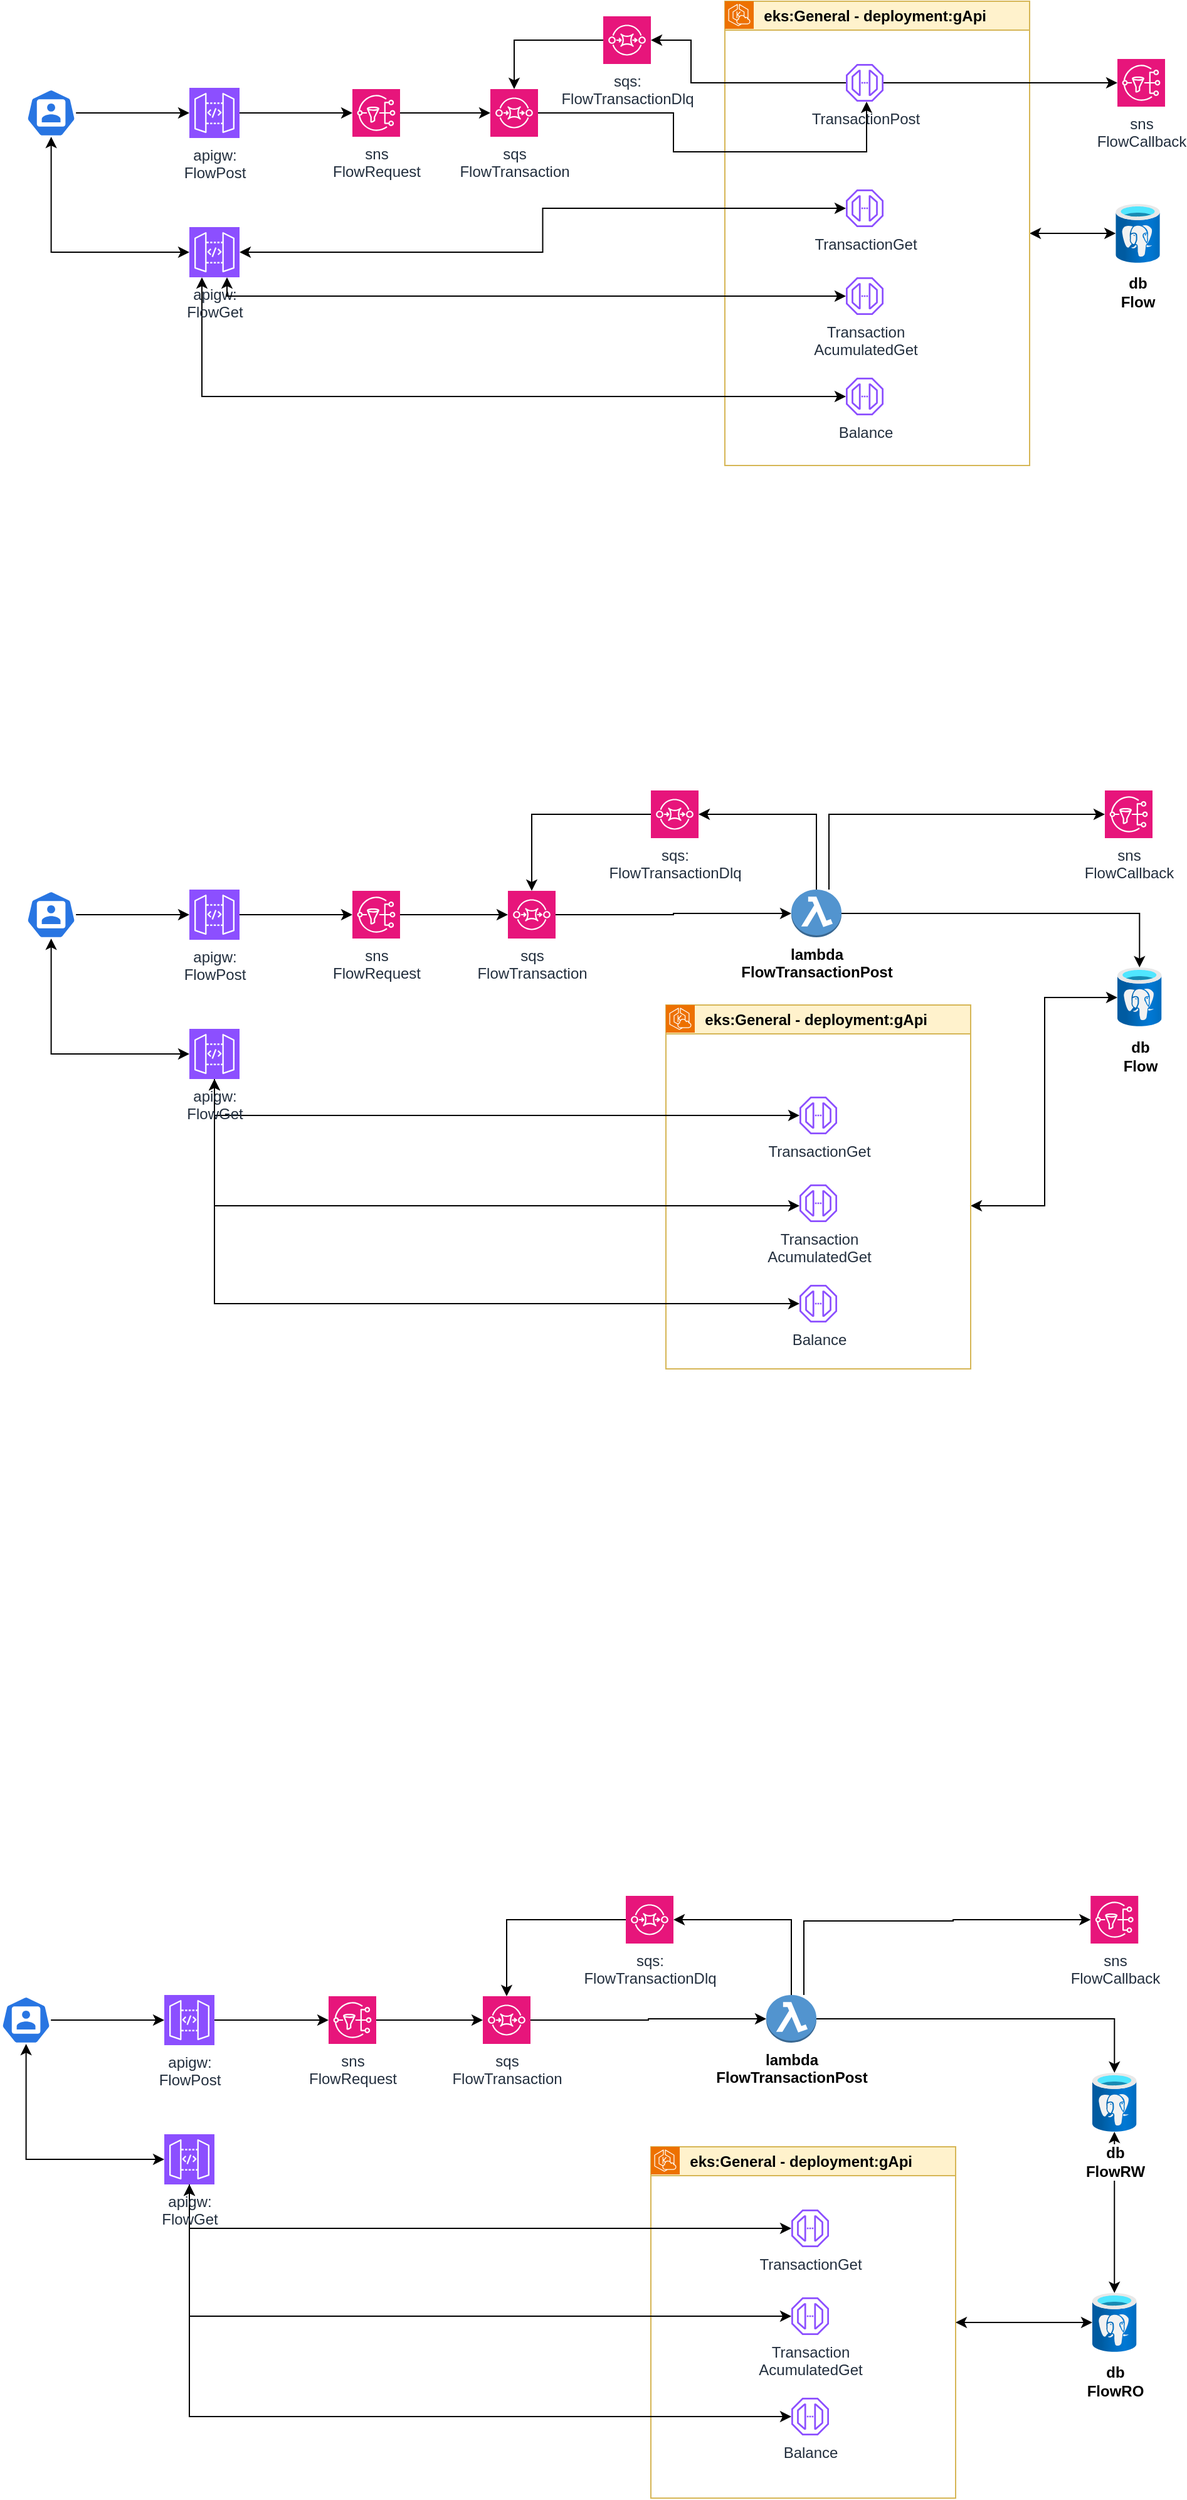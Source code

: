 <mxfile version="26.0.16">
  <diagram name="Página-1" id="TFe1XBaBka_Admq06yIr">
    <mxGraphModel dx="1104" dy="508" grid="1" gridSize="10" guides="1" tooltips="1" connect="1" arrows="1" fold="1" page="1" pageScale="1" pageWidth="827" pageHeight="1169" math="0" shadow="0">
      <root>
        <mxCell id="0" />
        <mxCell id="1" parent="0" />
        <mxCell id="tn5ad1HzY3mQpz4RwJXk-27" style="edgeStyle=orthogonalEdgeStyle;rounded=0;orthogonalLoop=1;jettySize=auto;html=1;fontFamily=Helvetica;fontSize=12;fontColor=default;fontStyle=1;" parent="1" source="tn5ad1HzY3mQpz4RwJXk-2" target="tn5ad1HzY3mQpz4RwJXk-21" edge="1">
          <mxGeometry relative="1" as="geometry" />
        </mxCell>
        <mxCell id="tn5ad1HzY3mQpz4RwJXk-2" value="apigw:&lt;br&gt;&lt;span style=&quot;background-color: transparent; color: light-dark(rgb(35, 47, 62), rgb(189, 199, 212));&quot;&gt;FlowPost&lt;/span&gt;" style="sketch=0;points=[[0,0,0],[0.25,0,0],[0.5,0,0],[0.75,0,0],[1,0,0],[0,1,0],[0.25,1,0],[0.5,1,0],[0.75,1,0],[1,1,0],[0,0.25,0],[0,0.5,0],[0,0.75,0],[1,0.25,0],[1,0.5,0],[1,0.75,0]];outlineConnect=0;fontColor=#232F3E;fillColor=#8C4FFF;strokeColor=#ffffff;dashed=0;verticalLabelPosition=bottom;verticalAlign=top;align=center;html=1;fontSize=12;fontStyle=0;aspect=fixed;shape=mxgraph.aws4.resourceIcon;resIcon=mxgraph.aws4.api_gateway;" parent="1" vertex="1">
          <mxGeometry x="160" y="169" width="40" height="40" as="geometry" />
        </mxCell>
        <mxCell id="tn5ad1HzY3mQpz4RwJXk-26" style="edgeStyle=orthogonalEdgeStyle;rounded=0;orthogonalLoop=1;jettySize=auto;html=1;fontFamily=Helvetica;fontSize=12;fontColor=default;fontStyle=1;" parent="1" source="tn5ad1HzY3mQpz4RwJXk-3" target="tn5ad1HzY3mQpz4RwJXk-2" edge="1">
          <mxGeometry relative="1" as="geometry" />
        </mxCell>
        <mxCell id="tn5ad1HzY3mQpz4RwJXk-3" value="" style="aspect=fixed;sketch=0;html=1;dashed=0;whitespace=wrap;verticalLabelPosition=bottom;verticalAlign=top;fillColor=#2875E2;strokeColor=#ffffff;points=[[0.005,0.63,0],[0.1,0.2,0],[0.9,0.2,0],[0.5,0,0],[0.995,0.63,0],[0.72,0.99,0],[0.5,1,0],[0.28,0.99,0]];shape=mxgraph.kubernetes.icon2;prIcon=user" parent="1" vertex="1">
          <mxGeometry x="30" y="170" width="39.58" height="38" as="geometry" />
        </mxCell>
        <mxCell id="tn5ad1HzY3mQpz4RwJXk-46" style="edgeStyle=orthogonalEdgeStyle;rounded=0;orthogonalLoop=1;jettySize=auto;html=1;fontFamily=Helvetica;fontSize=12;fontColor=default;fontStyle=1;startArrow=classic;startFill=1;" parent="1" source="tn5ad1HzY3mQpz4RwJXk-14" target="tn5ad1HzY3mQpz4RwJXk-45" edge="1">
          <mxGeometry relative="1" as="geometry" />
        </mxCell>
        <mxCell id="tn5ad1HzY3mQpz4RwJXk-14" value="eks:General - deployment:gApi&amp;nbsp;" style="swimlane;whiteSpace=wrap;html=1;startSize=23;swimlaneLine=1;expand=1;editable=1;movable=1;resizable=1;rotatable=1;deletable=1;locked=0;connectable=1;allowArrows=1;collapsible=0;fillColor=#fff2cc;strokeColor=#d6b656;" parent="1" vertex="1">
          <mxGeometry x="587" y="100" width="243" height="370" as="geometry" />
        </mxCell>
        <mxCell id="tn5ad1HzY3mQpz4RwJXk-5" value="" style="sketch=0;points=[[0,0,0],[0.25,0,0],[0.5,0,0],[0.75,0,0],[1,0,0],[0,1,0],[0.25,1,0],[0.5,1,0],[0.75,1,0],[1,1,0],[0,0.25,0],[0,0.5,0],[0,0.75,0],[1,0.25,0],[1,0.5,0],[1,0.75,0]];outlineConnect=0;fontColor=#232F3E;fillColor=#ED7100;strokeColor=#ffffff;dashed=0;verticalLabelPosition=bottom;verticalAlign=top;align=center;html=1;fontSize=12;fontStyle=0;aspect=fixed;shape=mxgraph.aws4.resourceIcon;resIcon=mxgraph.aws4.eks_cloud;" parent="tn5ad1HzY3mQpz4RwJXk-14" vertex="1">
          <mxGeometry width="23" height="22" as="geometry" />
        </mxCell>
        <mxCell id="tn5ad1HzY3mQpz4RwJXk-16" value="TransactionPost" style="sketch=0;outlineConnect=0;fontColor=#232F3E;gradientColor=none;fillColor=#8C4FFF;strokeColor=none;dashed=0;verticalLabelPosition=bottom;verticalAlign=top;align=center;html=1;fontSize=12;fontStyle=0;aspect=fixed;pointerEvents=1;shape=mxgraph.aws4.endpoint;fontFamily=Helvetica;" parent="tn5ad1HzY3mQpz4RwJXk-14" vertex="1">
          <mxGeometry x="96.5" y="50" width="30" height="30" as="geometry" />
        </mxCell>
        <mxCell id="tn5ad1HzY3mQpz4RwJXk-18" value="Balance" style="sketch=0;outlineConnect=0;fontColor=#232F3E;gradientColor=none;fillColor=#8C4FFF;strokeColor=none;dashed=0;verticalLabelPosition=bottom;verticalAlign=top;align=center;html=1;fontSize=12;fontStyle=0;aspect=fixed;pointerEvents=1;shape=mxgraph.aws4.endpoint;fontFamily=Helvetica;" parent="tn5ad1HzY3mQpz4RwJXk-14" vertex="1">
          <mxGeometry x="96.5" y="300" width="30" height="30" as="geometry" />
        </mxCell>
        <mxCell id="tn5ad1HzY3mQpz4RwJXk-39" value="TransactionGet" style="sketch=0;outlineConnect=0;fontColor=#232F3E;gradientColor=none;fillColor=#8C4FFF;strokeColor=none;dashed=0;verticalLabelPosition=bottom;verticalAlign=top;align=center;html=1;fontSize=12;fontStyle=0;aspect=fixed;pointerEvents=1;shape=mxgraph.aws4.endpoint;fontFamily=Helvetica;" parent="tn5ad1HzY3mQpz4RwJXk-14" vertex="1">
          <mxGeometry x="96.5" y="150" width="30" height="30" as="geometry" />
        </mxCell>
        <mxCell id="JQjuP2HkVZw_Cns2tLrs-1" value="Transaction&lt;br&gt;AcumulatedGet" style="sketch=0;outlineConnect=0;fontColor=#232F3E;gradientColor=none;fillColor=#8C4FFF;strokeColor=none;dashed=0;verticalLabelPosition=bottom;verticalAlign=top;align=center;html=1;fontSize=12;fontStyle=0;aspect=fixed;pointerEvents=1;shape=mxgraph.aws4.endpoint;fontFamily=Helvetica;" parent="tn5ad1HzY3mQpz4RwJXk-14" vertex="1">
          <mxGeometry x="96.5" y="220" width="30" height="30" as="geometry" />
        </mxCell>
        <mxCell id="tn5ad1HzY3mQpz4RwJXk-28" style="edgeStyle=orthogonalEdgeStyle;rounded=0;orthogonalLoop=1;jettySize=auto;html=1;fontFamily=Helvetica;fontSize=12;fontColor=default;fontStyle=1;" parent="1" source="tn5ad1HzY3mQpz4RwJXk-21" target="tn5ad1HzY3mQpz4RwJXk-23" edge="1">
          <mxGeometry relative="1" as="geometry" />
        </mxCell>
        <mxCell id="tn5ad1HzY3mQpz4RwJXk-21" value="sns&lt;div&gt;FlowRequest&lt;/div&gt;" style="sketch=0;points=[[0,0,0],[0.25,0,0],[0.5,0,0],[0.75,0,0],[1,0,0],[0,1,0],[0.25,1,0],[0.5,1,0],[0.75,1,0],[1,1,0],[0,0.25,0],[0,0.5,0],[0,0.75,0],[1,0.25,0],[1,0.5,0],[1,0.75,0]];outlineConnect=0;fontColor=#232F3E;fillColor=#E7157B;strokeColor=#ffffff;dashed=0;verticalLabelPosition=bottom;verticalAlign=top;align=center;html=1;fontSize=12;fontStyle=0;aspect=fixed;shape=mxgraph.aws4.resourceIcon;resIcon=mxgraph.aws4.sns;fontFamily=Helvetica;" parent="1" vertex="1">
          <mxGeometry x="290" y="170" width="38" height="38" as="geometry" />
        </mxCell>
        <mxCell id="tn5ad1HzY3mQpz4RwJXk-29" style="edgeStyle=orthogonalEdgeStyle;rounded=0;orthogonalLoop=1;jettySize=auto;html=1;fontFamily=Helvetica;fontSize=12;fontColor=default;fontStyle=1;" parent="1" source="tn5ad1HzY3mQpz4RwJXk-23" target="tn5ad1HzY3mQpz4RwJXk-16" edge="1">
          <mxGeometry relative="1" as="geometry">
            <mxPoint x="580" y="189" as="targetPoint" />
            <Array as="points">
              <mxPoint x="546" y="189" />
              <mxPoint x="546" y="220" />
              <mxPoint x="700" y="220" />
            </Array>
          </mxGeometry>
        </mxCell>
        <mxCell id="tn5ad1HzY3mQpz4RwJXk-23" value="sqs&lt;div&gt;FlowTransaction&lt;/div&gt;" style="sketch=0;points=[[0,0,0],[0.25,0,0],[0.5,0,0],[0.75,0,0],[1,0,0],[0,1,0],[0.25,1,0],[0.5,1,0],[0.75,1,0],[1,1,0],[0,0.25,0],[0,0.5,0],[0,0.75,0],[1,0.25,0],[1,0.5,0],[1,0.75,0]];outlineConnect=0;fontColor=#232F3E;fillColor=#E7157B;strokeColor=#ffffff;dashed=0;verticalLabelPosition=bottom;verticalAlign=top;align=center;html=1;fontSize=12;fontStyle=0;aspect=fixed;shape=mxgraph.aws4.resourceIcon;resIcon=mxgraph.aws4.sqs;fontFamily=Helvetica;" parent="1" vertex="1">
          <mxGeometry x="400" y="170" width="38" height="38" as="geometry" />
        </mxCell>
        <mxCell id="tn5ad1HzY3mQpz4RwJXk-32" style="edgeStyle=orthogonalEdgeStyle;rounded=0;orthogonalLoop=1;jettySize=auto;html=1;fontFamily=Helvetica;fontSize=12;fontColor=default;fontStyle=1;" parent="1" source="tn5ad1HzY3mQpz4RwJXk-25" target="tn5ad1HzY3mQpz4RwJXk-23" edge="1">
          <mxGeometry relative="1" as="geometry" />
        </mxCell>
        <mxCell id="tn5ad1HzY3mQpz4RwJXk-25" value="sqs:&lt;div&gt;FlowTransactionDlq&lt;/div&gt;" style="sketch=0;points=[[0,0,0],[0.25,0,0],[0.5,0,0],[0.75,0,0],[1,0,0],[0,1,0],[0.25,1,0],[0.5,1,0],[0.75,1,0],[1,1,0],[0,0.25,0],[0,0.5,0],[0,0.75,0],[1,0.25,0],[1,0.5,0],[1,0.75,0]];outlineConnect=0;fontColor=#232F3E;fillColor=#E7157B;strokeColor=#ffffff;dashed=0;verticalLabelPosition=bottom;verticalAlign=top;align=center;html=1;fontSize=12;fontStyle=0;aspect=fixed;shape=mxgraph.aws4.resourceIcon;resIcon=mxgraph.aws4.sqs;fontFamily=Helvetica;" parent="1" vertex="1">
          <mxGeometry x="490" y="112" width="38" height="38" as="geometry" />
        </mxCell>
        <mxCell id="tn5ad1HzY3mQpz4RwJXk-35" style="edgeStyle=orthogonalEdgeStyle;rounded=0;orthogonalLoop=1;jettySize=auto;html=1;entryX=1;entryY=0.5;entryDx=0;entryDy=0;entryPerimeter=0;fontFamily=Helvetica;fontSize=12;fontColor=default;fontStyle=1;" parent="1" source="tn5ad1HzY3mQpz4RwJXk-16" target="tn5ad1HzY3mQpz4RwJXk-25" edge="1">
          <mxGeometry relative="1" as="geometry">
            <Array as="points">
              <mxPoint x="560" y="165" />
              <mxPoint x="560" y="131" />
            </Array>
          </mxGeometry>
        </mxCell>
        <mxCell id="tn5ad1HzY3mQpz4RwJXk-43" style="edgeStyle=orthogonalEdgeStyle;rounded=0;orthogonalLoop=1;jettySize=auto;html=1;fontFamily=Helvetica;fontSize=12;fontColor=default;fontStyle=1;startArrow=classic;startFill=1;" parent="1" source="tn5ad1HzY3mQpz4RwJXk-40" target="tn5ad1HzY3mQpz4RwJXk-39" edge="1">
          <mxGeometry relative="1" as="geometry" />
        </mxCell>
        <mxCell id="tn5ad1HzY3mQpz4RwJXk-44" style="edgeStyle=orthogonalEdgeStyle;rounded=0;orthogonalLoop=1;jettySize=auto;html=1;fontFamily=Helvetica;fontSize=12;fontColor=default;fontStyle=1;startArrow=classic;startFill=1;endArrow=classic;endFill=1;" parent="1" source="tn5ad1HzY3mQpz4RwJXk-40" target="tn5ad1HzY3mQpz4RwJXk-18" edge="1">
          <mxGeometry relative="1" as="geometry">
            <Array as="points">
              <mxPoint x="170" y="415" />
            </Array>
          </mxGeometry>
        </mxCell>
        <mxCell id="tn5ad1HzY3mQpz4RwJXk-40" value="apigw:&lt;br&gt;&lt;span style=&quot;background-color: transparent; color: light-dark(rgb(35, 47, 62), rgb(189, 199, 212));&quot;&gt;FlowGet&lt;/span&gt;" style="sketch=0;points=[[0,0,0],[0.25,0,0],[0.5,0,0],[0.75,0,0],[1,0,0],[0,1,0],[0.25,1,0],[0.5,1,0],[0.75,1,0],[1,1,0],[0,0.25,0],[0,0.5,0],[0,0.75,0],[1,0.25,0],[1,0.5,0],[1,0.75,0]];outlineConnect=0;fontColor=#232F3E;fillColor=#8C4FFF;strokeColor=#ffffff;dashed=0;verticalLabelPosition=bottom;verticalAlign=top;align=center;html=1;fontSize=12;fontStyle=0;aspect=fixed;shape=mxgraph.aws4.resourceIcon;resIcon=mxgraph.aws4.api_gateway;" parent="1" vertex="1">
          <mxGeometry x="160" y="280" width="40" height="40" as="geometry" />
        </mxCell>
        <mxCell id="tn5ad1HzY3mQpz4RwJXk-42" style="edgeStyle=orthogonalEdgeStyle;rounded=0;orthogonalLoop=1;jettySize=auto;html=1;entryX=0;entryY=0.5;entryDx=0;entryDy=0;entryPerimeter=0;fontFamily=Helvetica;fontSize=12;fontColor=default;fontStyle=1;startArrow=classic;startFill=1;" parent="1" source="tn5ad1HzY3mQpz4RwJXk-3" target="tn5ad1HzY3mQpz4RwJXk-40" edge="1">
          <mxGeometry relative="1" as="geometry">
            <Array as="points">
              <mxPoint x="50" y="300" />
            </Array>
          </mxGeometry>
        </mxCell>
        <mxCell id="tn5ad1HzY3mQpz4RwJXk-45" value="db&lt;br&gt;&lt;div&gt;Flow&lt;/div&gt;" style="image;aspect=fixed;html=1;points=[];align=center;fontSize=12;image=img/lib/azure2/databases/Azure_Database_PostgreSQL_Server.svg;strokeColor=default;verticalAlign=middle;fontFamily=Helvetica;fontColor=default;fontStyle=1;fillColor=default;" parent="1" vertex="1">
          <mxGeometry x="898.63" y="261.5" width="35.25" height="47" as="geometry" />
        </mxCell>
        <mxCell id="tn5ad1HzY3mQpz4RwJXk-47" style="edgeStyle=orthogonalEdgeStyle;rounded=0;orthogonalLoop=1;jettySize=auto;html=1;fontFamily=Helvetica;fontSize=12;fontColor=default;fontStyle=1;" parent="1" source="tn5ad1HzY3mQpz4RwJXk-48" target="tn5ad1HzY3mQpz4RwJXk-58" edge="1">
          <mxGeometry relative="1" as="geometry" />
        </mxCell>
        <mxCell id="tn5ad1HzY3mQpz4RwJXk-48" value="apigw:&lt;br&gt;&lt;span style=&quot;background-color: transparent; color: light-dark(rgb(35, 47, 62), rgb(189, 199, 212));&quot;&gt;FlowPost&lt;/span&gt;" style="sketch=0;points=[[0,0,0],[0.25,0,0],[0.5,0,0],[0.75,0,0],[1,0,0],[0,1,0],[0.25,1,0],[0.5,1,0],[0.75,1,0],[1,1,0],[0,0.25,0],[0,0.5,0],[0,0.75,0],[1,0.25,0],[1,0.5,0],[1,0.75,0]];outlineConnect=0;fontColor=#232F3E;fillColor=#8C4FFF;strokeColor=#ffffff;dashed=0;verticalLabelPosition=bottom;verticalAlign=top;align=center;html=1;fontSize=12;fontStyle=0;aspect=fixed;shape=mxgraph.aws4.resourceIcon;resIcon=mxgraph.aws4.api_gateway;" parent="1" vertex="1">
          <mxGeometry x="160" y="808" width="40" height="40" as="geometry" />
        </mxCell>
        <mxCell id="tn5ad1HzY3mQpz4RwJXk-49" style="edgeStyle=orthogonalEdgeStyle;rounded=0;orthogonalLoop=1;jettySize=auto;html=1;fontFamily=Helvetica;fontSize=12;fontColor=default;fontStyle=1;" parent="1" source="tn5ad1HzY3mQpz4RwJXk-50" target="tn5ad1HzY3mQpz4RwJXk-48" edge="1">
          <mxGeometry relative="1" as="geometry" />
        </mxCell>
        <mxCell id="tn5ad1HzY3mQpz4RwJXk-50" value="" style="aspect=fixed;sketch=0;html=1;dashed=0;whitespace=wrap;verticalLabelPosition=bottom;verticalAlign=top;fillColor=#2875E2;strokeColor=#ffffff;points=[[0.005,0.63,0],[0.1,0.2,0],[0.9,0.2,0],[0.5,0,0],[0.995,0.63,0],[0.72,0.99,0],[0.5,1,0],[0.28,0.99,0]];shape=mxgraph.kubernetes.icon2;prIcon=user" parent="1" vertex="1">
          <mxGeometry x="30" y="809" width="39.58" height="38" as="geometry" />
        </mxCell>
        <mxCell id="tn5ad1HzY3mQpz4RwJXk-51" style="edgeStyle=orthogonalEdgeStyle;rounded=0;orthogonalLoop=1;jettySize=auto;html=1;fontFamily=Helvetica;fontSize=12;fontColor=default;fontStyle=1;startArrow=classic;startFill=1;" parent="1" source="tn5ad1HzY3mQpz4RwJXk-52" target="tn5ad1HzY3mQpz4RwJXk-68" edge="1">
          <mxGeometry relative="1" as="geometry">
            <Array as="points">
              <mxPoint x="842" y="1060" />
              <mxPoint x="842" y="894" />
            </Array>
          </mxGeometry>
        </mxCell>
        <mxCell id="tn5ad1HzY3mQpz4RwJXk-52" value="eks:General - deployment:gApi&amp;nbsp;" style="swimlane;whiteSpace=wrap;html=1;startSize=23;swimlaneLine=1;expand=1;editable=1;movable=1;resizable=1;rotatable=1;deletable=1;locked=0;connectable=1;allowArrows=1;collapsible=0;fillColor=#fff2cc;strokeColor=#d6b656;" parent="1" vertex="1">
          <mxGeometry x="540" y="900" width="243" height="290" as="geometry" />
        </mxCell>
        <mxCell id="tn5ad1HzY3mQpz4RwJXk-53" value="" style="sketch=0;points=[[0,0,0],[0.25,0,0],[0.5,0,0],[0.75,0,0],[1,0,0],[0,1,0],[0.25,1,0],[0.5,1,0],[0.75,1,0],[1,1,0],[0,0.25,0],[0,0.5,0],[0,0.75,0],[1,0.25,0],[1,0.5,0],[1,0.75,0]];outlineConnect=0;fontColor=#232F3E;fillColor=#ED7100;strokeColor=#ffffff;dashed=0;verticalLabelPosition=bottom;verticalAlign=top;align=center;html=1;fontSize=12;fontStyle=0;aspect=fixed;shape=mxgraph.aws4.resourceIcon;resIcon=mxgraph.aws4.eks_cloud;" parent="tn5ad1HzY3mQpz4RwJXk-52" vertex="1">
          <mxGeometry width="23" height="22" as="geometry" />
        </mxCell>
        <mxCell id="UWg4xOx1MG2IhUKNaQt1-1" value="Balance" style="sketch=0;outlineConnect=0;fontColor=#232F3E;gradientColor=none;fillColor=#8C4FFF;strokeColor=none;dashed=0;verticalLabelPosition=bottom;verticalAlign=top;align=center;html=1;fontSize=12;fontStyle=0;aspect=fixed;pointerEvents=1;shape=mxgraph.aws4.endpoint;fontFamily=Helvetica;" vertex="1" parent="tn5ad1HzY3mQpz4RwJXk-52">
          <mxGeometry x="106.5" y="223" width="30" height="30" as="geometry" />
        </mxCell>
        <mxCell id="UWg4xOx1MG2IhUKNaQt1-2" value="TransactionGet" style="sketch=0;outlineConnect=0;fontColor=#232F3E;gradientColor=none;fillColor=#8C4FFF;strokeColor=none;dashed=0;verticalLabelPosition=bottom;verticalAlign=top;align=center;html=1;fontSize=12;fontStyle=0;aspect=fixed;pointerEvents=1;shape=mxgraph.aws4.endpoint;fontFamily=Helvetica;" vertex="1" parent="tn5ad1HzY3mQpz4RwJXk-52">
          <mxGeometry x="106.5" y="73" width="30" height="30" as="geometry" />
        </mxCell>
        <mxCell id="UWg4xOx1MG2IhUKNaQt1-3" value="Transaction&lt;br&gt;AcumulatedGet" style="sketch=0;outlineConnect=0;fontColor=#232F3E;gradientColor=none;fillColor=#8C4FFF;strokeColor=none;dashed=0;verticalLabelPosition=bottom;verticalAlign=top;align=center;html=1;fontSize=12;fontStyle=0;aspect=fixed;pointerEvents=1;shape=mxgraph.aws4.endpoint;fontFamily=Helvetica;" vertex="1" parent="tn5ad1HzY3mQpz4RwJXk-52">
          <mxGeometry x="106.5" y="143" width="30" height="30" as="geometry" />
        </mxCell>
        <mxCell id="tn5ad1HzY3mQpz4RwJXk-57" style="edgeStyle=orthogonalEdgeStyle;rounded=0;orthogonalLoop=1;jettySize=auto;html=1;fontFamily=Helvetica;fontSize=12;fontColor=default;fontStyle=1;" parent="1" source="tn5ad1HzY3mQpz4RwJXk-58" target="tn5ad1HzY3mQpz4RwJXk-60" edge="1">
          <mxGeometry relative="1" as="geometry" />
        </mxCell>
        <mxCell id="tn5ad1HzY3mQpz4RwJXk-58" value="sns&lt;div&gt;FlowRequest&lt;/div&gt;" style="sketch=0;points=[[0,0,0],[0.25,0,0],[0.5,0,0],[0.75,0,0],[1,0,0],[0,1,0],[0.25,1,0],[0.5,1,0],[0.75,1,0],[1,1,0],[0,0.25,0],[0,0.5,0],[0,0.75,0],[1,0.25,0],[1,0.5,0],[1,0.75,0]];outlineConnect=0;fontColor=#232F3E;fillColor=#E7157B;strokeColor=#ffffff;dashed=0;verticalLabelPosition=bottom;verticalAlign=top;align=center;html=1;fontSize=12;fontStyle=0;aspect=fixed;shape=mxgraph.aws4.resourceIcon;resIcon=mxgraph.aws4.sns;fontFamily=Helvetica;" parent="1" vertex="1">
          <mxGeometry x="290" y="809" width="38" height="38" as="geometry" />
        </mxCell>
        <mxCell id="tn5ad1HzY3mQpz4RwJXk-72" style="edgeStyle=orthogonalEdgeStyle;rounded=0;orthogonalLoop=1;jettySize=auto;html=1;fontFamily=Helvetica;fontSize=12;fontColor=default;fontStyle=1;" parent="1" source="tn5ad1HzY3mQpz4RwJXk-60" target="tn5ad1HzY3mQpz4RwJXk-69" edge="1">
          <mxGeometry relative="1" as="geometry" />
        </mxCell>
        <mxCell id="tn5ad1HzY3mQpz4RwJXk-60" value="sqs&lt;div&gt;FlowTransaction&lt;/div&gt;" style="sketch=0;points=[[0,0,0],[0.25,0,0],[0.5,0,0],[0.75,0,0],[1,0,0],[0,1,0],[0.25,1,0],[0.5,1,0],[0.75,1,0],[1,1,0],[0,0.25,0],[0,0.5,0],[0,0.75,0],[1,0.25,0],[1,0.5,0],[1,0.75,0]];outlineConnect=0;fontColor=#232F3E;fillColor=#E7157B;strokeColor=#ffffff;dashed=0;verticalLabelPosition=bottom;verticalAlign=top;align=center;html=1;fontSize=12;fontStyle=0;aspect=fixed;shape=mxgraph.aws4.resourceIcon;resIcon=mxgraph.aws4.sqs;fontFamily=Helvetica;" parent="1" vertex="1">
          <mxGeometry x="414" y="809" width="38" height="38" as="geometry" />
        </mxCell>
        <mxCell id="tn5ad1HzY3mQpz4RwJXk-61" style="edgeStyle=orthogonalEdgeStyle;rounded=0;orthogonalLoop=1;jettySize=auto;html=1;fontFamily=Helvetica;fontSize=12;fontColor=default;fontStyle=1;" parent="1" source="tn5ad1HzY3mQpz4RwJXk-62" target="tn5ad1HzY3mQpz4RwJXk-60" edge="1">
          <mxGeometry relative="1" as="geometry" />
        </mxCell>
        <mxCell id="tn5ad1HzY3mQpz4RwJXk-62" value="sqs:&lt;div&gt;FlowTransactionDlq&lt;/div&gt;" style="sketch=0;points=[[0,0,0],[0.25,0,0],[0.5,0,0],[0.75,0,0],[1,0,0],[0,1,0],[0.25,1,0],[0.5,1,0],[0.75,1,0],[1,1,0],[0,0.25,0],[0,0.5,0],[0,0.75,0],[1,0.25,0],[1,0.5,0],[1,0.75,0]];outlineConnect=0;fontColor=#232F3E;fillColor=#E7157B;strokeColor=#ffffff;dashed=0;verticalLabelPosition=bottom;verticalAlign=top;align=center;html=1;fontSize=12;fontStyle=0;aspect=fixed;shape=mxgraph.aws4.resourceIcon;resIcon=mxgraph.aws4.sqs;fontFamily=Helvetica;" parent="1" vertex="1">
          <mxGeometry x="528" y="729" width="38" height="38" as="geometry" />
        </mxCell>
        <mxCell id="tn5ad1HzY3mQpz4RwJXk-64" style="edgeStyle=orthogonalEdgeStyle;rounded=0;orthogonalLoop=1;jettySize=auto;html=1;fontFamily=Helvetica;fontSize=12;fontColor=default;fontStyle=1;startArrow=classic;startFill=1;" parent="1" source="tn5ad1HzY3mQpz4RwJXk-66" target="UWg4xOx1MG2IhUKNaQt1-2" edge="1">
          <mxGeometry relative="1" as="geometry">
            <Array as="points">
              <mxPoint x="180" y="988" />
            </Array>
          </mxGeometry>
        </mxCell>
        <mxCell id="tn5ad1HzY3mQpz4RwJXk-65" style="edgeStyle=orthogonalEdgeStyle;rounded=0;orthogonalLoop=1;jettySize=auto;html=1;fontFamily=Helvetica;fontSize=12;fontColor=default;fontStyle=1;startArrow=classic;startFill=1;" parent="1" source="tn5ad1HzY3mQpz4RwJXk-66" target="UWg4xOx1MG2IhUKNaQt1-3" edge="1">
          <mxGeometry relative="1" as="geometry">
            <Array as="points">
              <mxPoint x="180" y="1060" />
            </Array>
          </mxGeometry>
        </mxCell>
        <mxCell id="UWg4xOx1MG2IhUKNaQt1-6" style="edgeStyle=orthogonalEdgeStyle;rounded=0;orthogonalLoop=1;jettySize=auto;html=1;" edge="1" parent="1" source="tn5ad1HzY3mQpz4RwJXk-66" target="UWg4xOx1MG2IhUKNaQt1-1">
          <mxGeometry relative="1" as="geometry">
            <Array as="points">
              <mxPoint x="180" y="1138" />
            </Array>
          </mxGeometry>
        </mxCell>
        <mxCell id="tn5ad1HzY3mQpz4RwJXk-66" value="apigw:&lt;br&gt;&lt;span style=&quot;background-color: transparent; color: light-dark(rgb(35, 47, 62), rgb(189, 199, 212));&quot;&gt;FlowGet&lt;/span&gt;" style="sketch=0;points=[[0,0,0],[0.25,0,0],[0.5,0,0],[0.75,0,0],[1,0,0],[0,1,0],[0.25,1,0],[0.5,1,0],[0.75,1,0],[1,1,0],[0,0.25,0],[0,0.5,0],[0,0.75,0],[1,0.25,0],[1,0.5,0],[1,0.75,0]];outlineConnect=0;fontColor=#232F3E;fillColor=#8C4FFF;strokeColor=#ffffff;dashed=0;verticalLabelPosition=bottom;verticalAlign=top;align=center;html=1;fontSize=12;fontStyle=0;aspect=fixed;shape=mxgraph.aws4.resourceIcon;resIcon=mxgraph.aws4.api_gateway;" parent="1" vertex="1">
          <mxGeometry x="160" y="919" width="40" height="40" as="geometry" />
        </mxCell>
        <mxCell id="tn5ad1HzY3mQpz4RwJXk-67" style="edgeStyle=orthogonalEdgeStyle;rounded=0;orthogonalLoop=1;jettySize=auto;html=1;entryX=0;entryY=0.5;entryDx=0;entryDy=0;entryPerimeter=0;fontFamily=Helvetica;fontSize=12;fontColor=default;fontStyle=1;startArrow=classic;startFill=1;" parent="1" source="tn5ad1HzY3mQpz4RwJXk-50" target="tn5ad1HzY3mQpz4RwJXk-66" edge="1">
          <mxGeometry relative="1" as="geometry">
            <Array as="points">
              <mxPoint x="50" y="939" />
            </Array>
          </mxGeometry>
        </mxCell>
        <mxCell id="tn5ad1HzY3mQpz4RwJXk-68" value="db&lt;br&gt;&lt;div&gt;Flow&lt;/div&gt;" style="image;aspect=fixed;html=1;points=[];align=center;fontSize=12;image=img/lib/azure2/databases/Azure_Database_PostgreSQL_Server.svg;strokeColor=default;verticalAlign=middle;fontFamily=Helvetica;fontColor=default;fontStyle=1;fillColor=default;" parent="1" vertex="1">
          <mxGeometry x="900" y="870" width="35.25" height="47" as="geometry" />
        </mxCell>
        <mxCell id="tn5ad1HzY3mQpz4RwJXk-71" style="edgeStyle=orthogonalEdgeStyle;rounded=0;orthogonalLoop=1;jettySize=auto;html=1;fontFamily=Helvetica;fontSize=12;fontColor=default;fontStyle=1;" parent="1" source="tn5ad1HzY3mQpz4RwJXk-69" target="tn5ad1HzY3mQpz4RwJXk-68" edge="1">
          <mxGeometry relative="1" as="geometry" />
        </mxCell>
        <mxCell id="tn5ad1HzY3mQpz4RwJXk-69" value="lambda&lt;div&gt;FlowTransactionPost&lt;/div&gt;" style="outlineConnect=0;dashed=0;verticalLabelPosition=bottom;verticalAlign=top;align=center;html=1;shape=mxgraph.aws3.lambda_function;fillColor=#5294CF;gradientColor=none;strokeColor=default;fontFamily=Helvetica;fontSize=12;fontColor=default;fontStyle=1;" parent="1" vertex="1">
          <mxGeometry x="640" y="808" width="40" height="38" as="geometry" />
        </mxCell>
        <mxCell id="tn5ad1HzY3mQpz4RwJXk-73" style="edgeStyle=orthogonalEdgeStyle;rounded=0;orthogonalLoop=1;jettySize=auto;html=1;entryX=1;entryY=0.5;entryDx=0;entryDy=0;entryPerimeter=0;fontFamily=Helvetica;fontSize=12;fontColor=default;fontStyle=1;" parent="1" source="tn5ad1HzY3mQpz4RwJXk-69" target="tn5ad1HzY3mQpz4RwJXk-62" edge="1">
          <mxGeometry relative="1" as="geometry">
            <Array as="points">
              <mxPoint x="660" y="748" />
            </Array>
          </mxGeometry>
        </mxCell>
        <mxCell id="tn5ad1HzY3mQpz4RwJXk-98" style="edgeStyle=orthogonalEdgeStyle;rounded=0;orthogonalLoop=1;jettySize=auto;html=1;fontFamily=Helvetica;fontSize=12;fontColor=default;fontStyle=1;" parent="1" source="tn5ad1HzY3mQpz4RwJXk-99" target="tn5ad1HzY3mQpz4RwJXk-109" edge="1">
          <mxGeometry relative="1" as="geometry" />
        </mxCell>
        <mxCell id="tn5ad1HzY3mQpz4RwJXk-99" value="apigw:&lt;br&gt;&lt;span style=&quot;background-color: transparent; color: light-dark(rgb(35, 47, 62), rgb(189, 199, 212));&quot;&gt;FlowPost&lt;/span&gt;" style="sketch=0;points=[[0,0,0],[0.25,0,0],[0.5,0,0],[0.75,0,0],[1,0,0],[0,1,0],[0.25,1,0],[0.5,1,0],[0.75,1,0],[1,1,0],[0,0.25,0],[0,0.5,0],[0,0.75,0],[1,0.25,0],[1,0.5,0],[1,0.75,0]];outlineConnect=0;fontColor=#232F3E;fillColor=#8C4FFF;strokeColor=#ffffff;dashed=0;verticalLabelPosition=bottom;verticalAlign=top;align=center;html=1;fontSize=12;fontStyle=0;aspect=fixed;shape=mxgraph.aws4.resourceIcon;resIcon=mxgraph.aws4.api_gateway;" parent="1" vertex="1">
          <mxGeometry x="140" y="1689" width="40" height="40" as="geometry" />
        </mxCell>
        <mxCell id="tn5ad1HzY3mQpz4RwJXk-100" style="edgeStyle=orthogonalEdgeStyle;rounded=0;orthogonalLoop=1;jettySize=auto;html=1;fontFamily=Helvetica;fontSize=12;fontColor=default;fontStyle=1;" parent="1" source="tn5ad1HzY3mQpz4RwJXk-101" target="tn5ad1HzY3mQpz4RwJXk-99" edge="1">
          <mxGeometry relative="1" as="geometry" />
        </mxCell>
        <mxCell id="tn5ad1HzY3mQpz4RwJXk-101" value="" style="aspect=fixed;sketch=0;html=1;dashed=0;whitespace=wrap;verticalLabelPosition=bottom;verticalAlign=top;fillColor=#2875E2;strokeColor=#ffffff;points=[[0.005,0.63,0],[0.1,0.2,0],[0.9,0.2,0],[0.5,0,0],[0.995,0.63,0],[0.72,0.99,0],[0.5,1,0],[0.28,0.99,0]];shape=mxgraph.kubernetes.icon2;prIcon=user" parent="1" vertex="1">
          <mxGeometry x="10" y="1690" width="39.58" height="38" as="geometry" />
        </mxCell>
        <mxCell id="tn5ad1HzY3mQpz4RwJXk-102" style="edgeStyle=orthogonalEdgeStyle;rounded=0;orthogonalLoop=1;jettySize=auto;html=1;fontFamily=Helvetica;fontSize=12;fontColor=default;fontStyle=1;startArrow=classic;startFill=1;" parent="1" source="tn5ad1HzY3mQpz4RwJXk-125" target="tn5ad1HzY3mQpz4RwJXk-118" edge="1">
          <mxGeometry relative="1" as="geometry" />
        </mxCell>
        <mxCell id="tn5ad1HzY3mQpz4RwJXk-103" value="eks:General - deployment:gApi&amp;nbsp;" style="swimlane;whiteSpace=wrap;html=1;startSize=23;swimlaneLine=1;expand=1;editable=1;movable=1;resizable=1;rotatable=1;deletable=1;locked=0;connectable=1;allowArrows=1;collapsible=0;fillColor=#fff2cc;strokeColor=#d6b656;" parent="1" vertex="1">
          <mxGeometry x="528" y="1810" width="243" height="280" as="geometry" />
        </mxCell>
        <mxCell id="tn5ad1HzY3mQpz4RwJXk-104" value="" style="sketch=0;points=[[0,0,0],[0.25,0,0],[0.5,0,0],[0.75,0,0],[1,0,0],[0,1,0],[0.25,1,0],[0.5,1,0],[0.75,1,0],[1,1,0],[0,0.25,0],[0,0.5,0],[0,0.75,0],[1,0.25,0],[1,0.5,0],[1,0.75,0]];outlineConnect=0;fontColor=#232F3E;fillColor=#ED7100;strokeColor=#ffffff;dashed=0;verticalLabelPosition=bottom;verticalAlign=top;align=center;html=1;fontSize=12;fontStyle=0;aspect=fixed;shape=mxgraph.aws4.resourceIcon;resIcon=mxgraph.aws4.eks_cloud;" parent="tn5ad1HzY3mQpz4RwJXk-103" vertex="1">
          <mxGeometry width="23" height="22" as="geometry" />
        </mxCell>
        <mxCell id="UWg4xOx1MG2IhUKNaQt1-7" value="Balance" style="sketch=0;outlineConnect=0;fontColor=#232F3E;gradientColor=none;fillColor=#8C4FFF;strokeColor=none;dashed=0;verticalLabelPosition=bottom;verticalAlign=top;align=center;html=1;fontSize=12;fontStyle=0;aspect=fixed;pointerEvents=1;shape=mxgraph.aws4.endpoint;fontFamily=Helvetica;" vertex="1" parent="tn5ad1HzY3mQpz4RwJXk-103">
          <mxGeometry x="112" y="200" width="30" height="30" as="geometry" />
        </mxCell>
        <mxCell id="UWg4xOx1MG2IhUKNaQt1-8" value="TransactionGet" style="sketch=0;outlineConnect=0;fontColor=#232F3E;gradientColor=none;fillColor=#8C4FFF;strokeColor=none;dashed=0;verticalLabelPosition=bottom;verticalAlign=top;align=center;html=1;fontSize=12;fontStyle=0;aspect=fixed;pointerEvents=1;shape=mxgraph.aws4.endpoint;fontFamily=Helvetica;" vertex="1" parent="tn5ad1HzY3mQpz4RwJXk-103">
          <mxGeometry x="112" y="50" width="30" height="30" as="geometry" />
        </mxCell>
        <mxCell id="UWg4xOx1MG2IhUKNaQt1-9" value="Transaction&lt;br&gt;AcumulatedGet" style="sketch=0;outlineConnect=0;fontColor=#232F3E;gradientColor=none;fillColor=#8C4FFF;strokeColor=none;dashed=0;verticalLabelPosition=bottom;verticalAlign=top;align=center;html=1;fontSize=12;fontStyle=0;aspect=fixed;pointerEvents=1;shape=mxgraph.aws4.endpoint;fontFamily=Helvetica;" vertex="1" parent="tn5ad1HzY3mQpz4RwJXk-103">
          <mxGeometry x="112" y="120" width="30" height="30" as="geometry" />
        </mxCell>
        <mxCell id="tn5ad1HzY3mQpz4RwJXk-108" style="edgeStyle=orthogonalEdgeStyle;rounded=0;orthogonalLoop=1;jettySize=auto;html=1;fontFamily=Helvetica;fontSize=12;fontColor=default;fontStyle=1;" parent="1" source="tn5ad1HzY3mQpz4RwJXk-109" target="tn5ad1HzY3mQpz4RwJXk-111" edge="1">
          <mxGeometry relative="1" as="geometry" />
        </mxCell>
        <mxCell id="tn5ad1HzY3mQpz4RwJXk-109" value="sns&lt;div&gt;FlowRequest&lt;/div&gt;" style="sketch=0;points=[[0,0,0],[0.25,0,0],[0.5,0,0],[0.75,0,0],[1,0,0],[0,1,0],[0.25,1,0],[0.5,1,0],[0.75,1,0],[1,1,0],[0,0.25,0],[0,0.5,0],[0,0.75,0],[1,0.25,0],[1,0.5,0],[1,0.75,0]];outlineConnect=0;fontColor=#232F3E;fillColor=#E7157B;strokeColor=#ffffff;dashed=0;verticalLabelPosition=bottom;verticalAlign=top;align=center;html=1;fontSize=12;fontStyle=0;aspect=fixed;shape=mxgraph.aws4.resourceIcon;resIcon=mxgraph.aws4.sns;fontFamily=Helvetica;" parent="1" vertex="1">
          <mxGeometry x="271" y="1690" width="38" height="38" as="geometry" />
        </mxCell>
        <mxCell id="tn5ad1HzY3mQpz4RwJXk-110" style="edgeStyle=orthogonalEdgeStyle;rounded=0;orthogonalLoop=1;jettySize=auto;html=1;fontFamily=Helvetica;fontSize=12;fontColor=default;fontStyle=1;" parent="1" source="tn5ad1HzY3mQpz4RwJXk-111" target="tn5ad1HzY3mQpz4RwJXk-120" edge="1">
          <mxGeometry relative="1" as="geometry" />
        </mxCell>
        <mxCell id="tn5ad1HzY3mQpz4RwJXk-111" value="sqs&lt;div&gt;FlowTransaction&lt;/div&gt;" style="sketch=0;points=[[0,0,0],[0.25,0,0],[0.5,0,0],[0.75,0,0],[1,0,0],[0,1,0],[0.25,1,0],[0.5,1,0],[0.75,1,0],[1,1,0],[0,0.25,0],[0,0.5,0],[0,0.75,0],[1,0.25,0],[1,0.5,0],[1,0.75,0]];outlineConnect=0;fontColor=#232F3E;fillColor=#E7157B;strokeColor=#ffffff;dashed=0;verticalLabelPosition=bottom;verticalAlign=top;align=center;html=1;fontSize=12;fontStyle=0;aspect=fixed;shape=mxgraph.aws4.resourceIcon;resIcon=mxgraph.aws4.sqs;fontFamily=Helvetica;" parent="1" vertex="1">
          <mxGeometry x="394" y="1690" width="38" height="38" as="geometry" />
        </mxCell>
        <mxCell id="tn5ad1HzY3mQpz4RwJXk-112" style="edgeStyle=orthogonalEdgeStyle;rounded=0;orthogonalLoop=1;jettySize=auto;html=1;fontFamily=Helvetica;fontSize=12;fontColor=default;fontStyle=1;" parent="1" source="tn5ad1HzY3mQpz4RwJXk-113" target="tn5ad1HzY3mQpz4RwJXk-111" edge="1">
          <mxGeometry relative="1" as="geometry" />
        </mxCell>
        <mxCell id="tn5ad1HzY3mQpz4RwJXk-113" value="sqs:&lt;div&gt;FlowTransactionDlq&lt;/div&gt;" style="sketch=0;points=[[0,0,0],[0.25,0,0],[0.5,0,0],[0.75,0,0],[1,0,0],[0,1,0],[0.25,1,0],[0.5,1,0],[0.75,1,0],[1,1,0],[0,0.25,0],[0,0.5,0],[0,0.75,0],[1,0.25,0],[1,0.5,0],[1,0.75,0]];outlineConnect=0;fontColor=#232F3E;fillColor=#E7157B;strokeColor=#ffffff;dashed=0;verticalLabelPosition=bottom;verticalAlign=top;align=center;html=1;fontSize=12;fontStyle=0;aspect=fixed;shape=mxgraph.aws4.resourceIcon;resIcon=mxgraph.aws4.sqs;fontFamily=Helvetica;" parent="1" vertex="1">
          <mxGeometry x="508" y="1610" width="38" height="38" as="geometry" />
        </mxCell>
        <mxCell id="tn5ad1HzY3mQpz4RwJXk-114" style="edgeStyle=orthogonalEdgeStyle;rounded=0;orthogonalLoop=1;jettySize=auto;html=1;fontFamily=Helvetica;fontSize=12;fontColor=default;fontStyle=1;startArrow=classic;startFill=1;" parent="1" source="tn5ad1HzY3mQpz4RwJXk-116" target="UWg4xOx1MG2IhUKNaQt1-8" edge="1">
          <mxGeometry relative="1" as="geometry">
            <Array as="points">
              <mxPoint x="160" y="1875" />
            </Array>
          </mxGeometry>
        </mxCell>
        <mxCell id="tn5ad1HzY3mQpz4RwJXk-115" style="edgeStyle=orthogonalEdgeStyle;rounded=0;orthogonalLoop=1;jettySize=auto;html=1;fontFamily=Helvetica;fontSize=12;fontColor=default;fontStyle=1;startArrow=classic;startFill=1;" parent="1" source="tn5ad1HzY3mQpz4RwJXk-116" target="UWg4xOx1MG2IhUKNaQt1-9" edge="1">
          <mxGeometry relative="1" as="geometry">
            <Array as="points">
              <mxPoint x="160" y="1945" />
            </Array>
          </mxGeometry>
        </mxCell>
        <mxCell id="UWg4xOx1MG2IhUKNaQt1-10" style="edgeStyle=orthogonalEdgeStyle;rounded=0;orthogonalLoop=1;jettySize=auto;html=1;" edge="1" parent="1" source="tn5ad1HzY3mQpz4RwJXk-116" target="UWg4xOx1MG2IhUKNaQt1-7">
          <mxGeometry relative="1" as="geometry">
            <Array as="points">
              <mxPoint x="160" y="2025" />
            </Array>
          </mxGeometry>
        </mxCell>
        <mxCell id="tn5ad1HzY3mQpz4RwJXk-116" value="apigw:&lt;br&gt;&lt;span style=&quot;background-color: transparent; color: light-dark(rgb(35, 47, 62), rgb(189, 199, 212));&quot;&gt;FlowGet&lt;/span&gt;" style="sketch=0;points=[[0,0,0],[0.25,0,0],[0.5,0,0],[0.75,0,0],[1,0,0],[0,1,0],[0.25,1,0],[0.5,1,0],[0.75,1,0],[1,1,0],[0,0.25,0],[0,0.5,0],[0,0.75,0],[1,0.25,0],[1,0.5,0],[1,0.75,0]];outlineConnect=0;fontColor=#232F3E;fillColor=#8C4FFF;strokeColor=#ffffff;dashed=0;verticalLabelPosition=bottom;verticalAlign=top;align=center;html=1;fontSize=12;fontStyle=0;aspect=fixed;shape=mxgraph.aws4.resourceIcon;resIcon=mxgraph.aws4.api_gateway;" parent="1" vertex="1">
          <mxGeometry x="140" y="1800" width="40" height="40" as="geometry" />
        </mxCell>
        <mxCell id="tn5ad1HzY3mQpz4RwJXk-117" style="edgeStyle=orthogonalEdgeStyle;rounded=0;orthogonalLoop=1;jettySize=auto;html=1;entryX=0;entryY=0.5;entryDx=0;entryDy=0;entryPerimeter=0;fontFamily=Helvetica;fontSize=12;fontColor=default;fontStyle=1;startArrow=classic;startFill=1;" parent="1" source="tn5ad1HzY3mQpz4RwJXk-101" target="tn5ad1HzY3mQpz4RwJXk-116" edge="1">
          <mxGeometry relative="1" as="geometry">
            <Array as="points">
              <mxPoint x="30" y="1820" />
            </Array>
          </mxGeometry>
        </mxCell>
        <mxCell id="tn5ad1HzY3mQpz4RwJXk-118" value="db&lt;br&gt;&lt;div&gt;Flow&lt;span style=&quot;background-color: light-dark(#ffffff, var(--ge-dark-color, #121212)); color: light-dark(rgb(0, 0, 0), rgb(255, 255, 255));&quot;&gt;RW&lt;/span&gt;&lt;/div&gt;" style="image;aspect=fixed;html=1;points=[];align=center;fontSize=12;image=img/lib/azure2/databases/Azure_Database_PostgreSQL_Server.svg;strokeColor=default;verticalAlign=middle;fontFamily=Helvetica;fontColor=default;fontStyle=1;fillColor=default;" parent="1" vertex="1">
          <mxGeometry x="880" y="1751" width="35.25" height="47" as="geometry" />
        </mxCell>
        <mxCell id="tn5ad1HzY3mQpz4RwJXk-119" style="edgeStyle=orthogonalEdgeStyle;rounded=0;orthogonalLoop=1;jettySize=auto;html=1;fontFamily=Helvetica;fontSize=12;fontColor=default;fontStyle=1;" parent="1" source="tn5ad1HzY3mQpz4RwJXk-120" target="tn5ad1HzY3mQpz4RwJXk-118" edge="1">
          <mxGeometry relative="1" as="geometry" />
        </mxCell>
        <mxCell id="tn5ad1HzY3mQpz4RwJXk-120" value="lambda&lt;div&gt;FlowTransactionPost&lt;/div&gt;" style="outlineConnect=0;dashed=0;verticalLabelPosition=bottom;verticalAlign=top;align=center;html=1;shape=mxgraph.aws3.lambda_function;fillColor=#5294CF;gradientColor=none;strokeColor=default;fontFamily=Helvetica;fontSize=12;fontColor=default;fontStyle=1;" parent="1" vertex="1">
          <mxGeometry x="620" y="1689" width="40" height="38" as="geometry" />
        </mxCell>
        <mxCell id="tn5ad1HzY3mQpz4RwJXk-121" style="edgeStyle=orthogonalEdgeStyle;rounded=0;orthogonalLoop=1;jettySize=auto;html=1;entryX=1;entryY=0.5;entryDx=0;entryDy=0;entryPerimeter=0;fontFamily=Helvetica;fontSize=12;fontColor=default;fontStyle=1;" parent="1" source="tn5ad1HzY3mQpz4RwJXk-120" target="tn5ad1HzY3mQpz4RwJXk-113" edge="1">
          <mxGeometry relative="1" as="geometry">
            <Array as="points">
              <mxPoint x="640" y="1629" />
            </Array>
          </mxGeometry>
        </mxCell>
        <mxCell id="tn5ad1HzY3mQpz4RwJXk-126" value="" style="edgeStyle=orthogonalEdgeStyle;rounded=0;orthogonalLoop=1;jettySize=auto;html=1;fontFamily=Helvetica;fontSize=12;fontColor=default;fontStyle=1;startArrow=classic;startFill=1;" parent="1" source="tn5ad1HzY3mQpz4RwJXk-103" target="tn5ad1HzY3mQpz4RwJXk-125" edge="1">
          <mxGeometry relative="1" as="geometry">
            <mxPoint x="771" y="1995" as="sourcePoint" />
            <mxPoint x="898" y="1798" as="targetPoint" />
          </mxGeometry>
        </mxCell>
        <mxCell id="tn5ad1HzY3mQpz4RwJXk-125" value="db&lt;br&gt;&lt;div&gt;FlowRO&lt;/div&gt;" style="image;aspect=fixed;html=1;points=[];align=center;fontSize=12;image=img/lib/azure2/databases/Azure_Database_PostgreSQL_Server.svg;strokeColor=default;verticalAlign=middle;fontFamily=Helvetica;fontColor=default;fontStyle=1;fillColor=default;" parent="1" vertex="1">
          <mxGeometry x="880" y="1926.5" width="35.25" height="47" as="geometry" />
        </mxCell>
        <mxCell id="hmIgIim47lBclvQkDa56-1" value="sns&lt;div&gt;Flow&lt;span style=&quot;background-color: transparent; color: light-dark(rgb(35, 47, 62), rgb(189, 199, 212));&quot;&gt;Callback&lt;/span&gt;&lt;/div&gt;" style="sketch=0;points=[[0,0,0],[0.25,0,0],[0.5,0,0],[0.75,0,0],[1,0,0],[0,1,0],[0.25,1,0],[0.5,1,0],[0.75,1,0],[1,1,0],[0,0.25,0],[0,0.5,0],[0,0.75,0],[1,0.25,0],[1,0.5,0],[1,0.75,0]];outlineConnect=0;fontColor=#232F3E;fillColor=#E7157B;strokeColor=#ffffff;dashed=0;verticalLabelPosition=bottom;verticalAlign=top;align=center;html=1;fontSize=12;fontStyle=0;aspect=fixed;shape=mxgraph.aws4.resourceIcon;resIcon=mxgraph.aws4.sns;fontFamily=Helvetica;" parent="1" vertex="1">
          <mxGeometry x="900" y="146" width="38" height="38" as="geometry" />
        </mxCell>
        <mxCell id="hmIgIim47lBclvQkDa56-2" style="edgeStyle=orthogonalEdgeStyle;rounded=0;orthogonalLoop=1;jettySize=auto;html=1;" parent="1" source="tn5ad1HzY3mQpz4RwJXk-16" target="hmIgIim47lBclvQkDa56-1" edge="1">
          <mxGeometry relative="1" as="geometry" />
        </mxCell>
        <mxCell id="hmIgIim47lBclvQkDa56-3" value="sns&lt;div&gt;Flow&lt;span style=&quot;background-color: transparent; color: light-dark(rgb(35, 47, 62), rgb(189, 199, 212));&quot;&gt;Callback&lt;/span&gt;&lt;/div&gt;" style="sketch=0;points=[[0,0,0],[0.25,0,0],[0.5,0,0],[0.75,0,0],[1,0,0],[0,1,0],[0.25,1,0],[0.5,1,0],[0.75,1,0],[1,1,0],[0,0.25,0],[0,0.5,0],[0,0.75,0],[1,0.25,0],[1,0.5,0],[1,0.75,0]];outlineConnect=0;fontColor=#232F3E;fillColor=#E7157B;strokeColor=#ffffff;dashed=0;verticalLabelPosition=bottom;verticalAlign=top;align=center;html=1;fontSize=12;fontStyle=0;aspect=fixed;shape=mxgraph.aws4.resourceIcon;resIcon=mxgraph.aws4.sns;fontFamily=Helvetica;" parent="1" vertex="1">
          <mxGeometry x="890" y="729" width="38" height="38" as="geometry" />
        </mxCell>
        <mxCell id="hmIgIim47lBclvQkDa56-5" style="edgeStyle=orthogonalEdgeStyle;rounded=0;orthogonalLoop=1;jettySize=auto;html=1;entryX=0;entryY=0.5;entryDx=0;entryDy=0;entryPerimeter=0;" parent="1" source="tn5ad1HzY3mQpz4RwJXk-69" target="hmIgIim47lBclvQkDa56-3" edge="1">
          <mxGeometry relative="1" as="geometry">
            <Array as="points">
              <mxPoint x="670" y="748" />
            </Array>
          </mxGeometry>
        </mxCell>
        <mxCell id="hmIgIim47lBclvQkDa56-6" value="sns&lt;div&gt;Flow&lt;span style=&quot;background-color: transparent; color: light-dark(rgb(35, 47, 62), rgb(189, 199, 212));&quot;&gt;Callback&lt;/span&gt;&lt;/div&gt;" style="sketch=0;points=[[0,0,0],[0.25,0,0],[0.5,0,0],[0.75,0,0],[1,0,0],[0,1,0],[0.25,1,0],[0.5,1,0],[0.75,1,0],[1,1,0],[0,0.25,0],[0,0.5,0],[0,0.75,0],[1,0.25,0],[1,0.5,0],[1,0.75,0]];outlineConnect=0;fontColor=#232F3E;fillColor=#E7157B;strokeColor=#ffffff;dashed=0;verticalLabelPosition=bottom;verticalAlign=top;align=center;html=1;fontSize=12;fontStyle=0;aspect=fixed;shape=mxgraph.aws4.resourceIcon;resIcon=mxgraph.aws4.sns;fontFamily=Helvetica;" parent="1" vertex="1">
          <mxGeometry x="878.63" y="1610" width="38" height="38" as="geometry" />
        </mxCell>
        <mxCell id="hmIgIim47lBclvQkDa56-7" style="edgeStyle=orthogonalEdgeStyle;rounded=0;orthogonalLoop=1;jettySize=auto;html=1;entryX=0;entryY=0.5;entryDx=0;entryDy=0;entryPerimeter=0;" parent="1" source="tn5ad1HzY3mQpz4RwJXk-120" target="hmIgIim47lBclvQkDa56-6" edge="1">
          <mxGeometry relative="1" as="geometry">
            <Array as="points">
              <mxPoint x="650" y="1630" />
              <mxPoint x="769" y="1630" />
              <mxPoint x="769" y="1629" />
            </Array>
          </mxGeometry>
        </mxCell>
        <mxCell id="JQjuP2HkVZw_Cns2tLrs-2" style="edgeStyle=orthogonalEdgeStyle;rounded=0;orthogonalLoop=1;jettySize=auto;html=1;endArrow=classic;endFill=1;startArrow=classic;startFill=1;" parent="1" source="JQjuP2HkVZw_Cns2tLrs-1" target="tn5ad1HzY3mQpz4RwJXk-40" edge="1">
          <mxGeometry relative="1" as="geometry">
            <Array as="points">
              <mxPoint x="190" y="335" />
            </Array>
          </mxGeometry>
        </mxCell>
      </root>
    </mxGraphModel>
  </diagram>
</mxfile>
